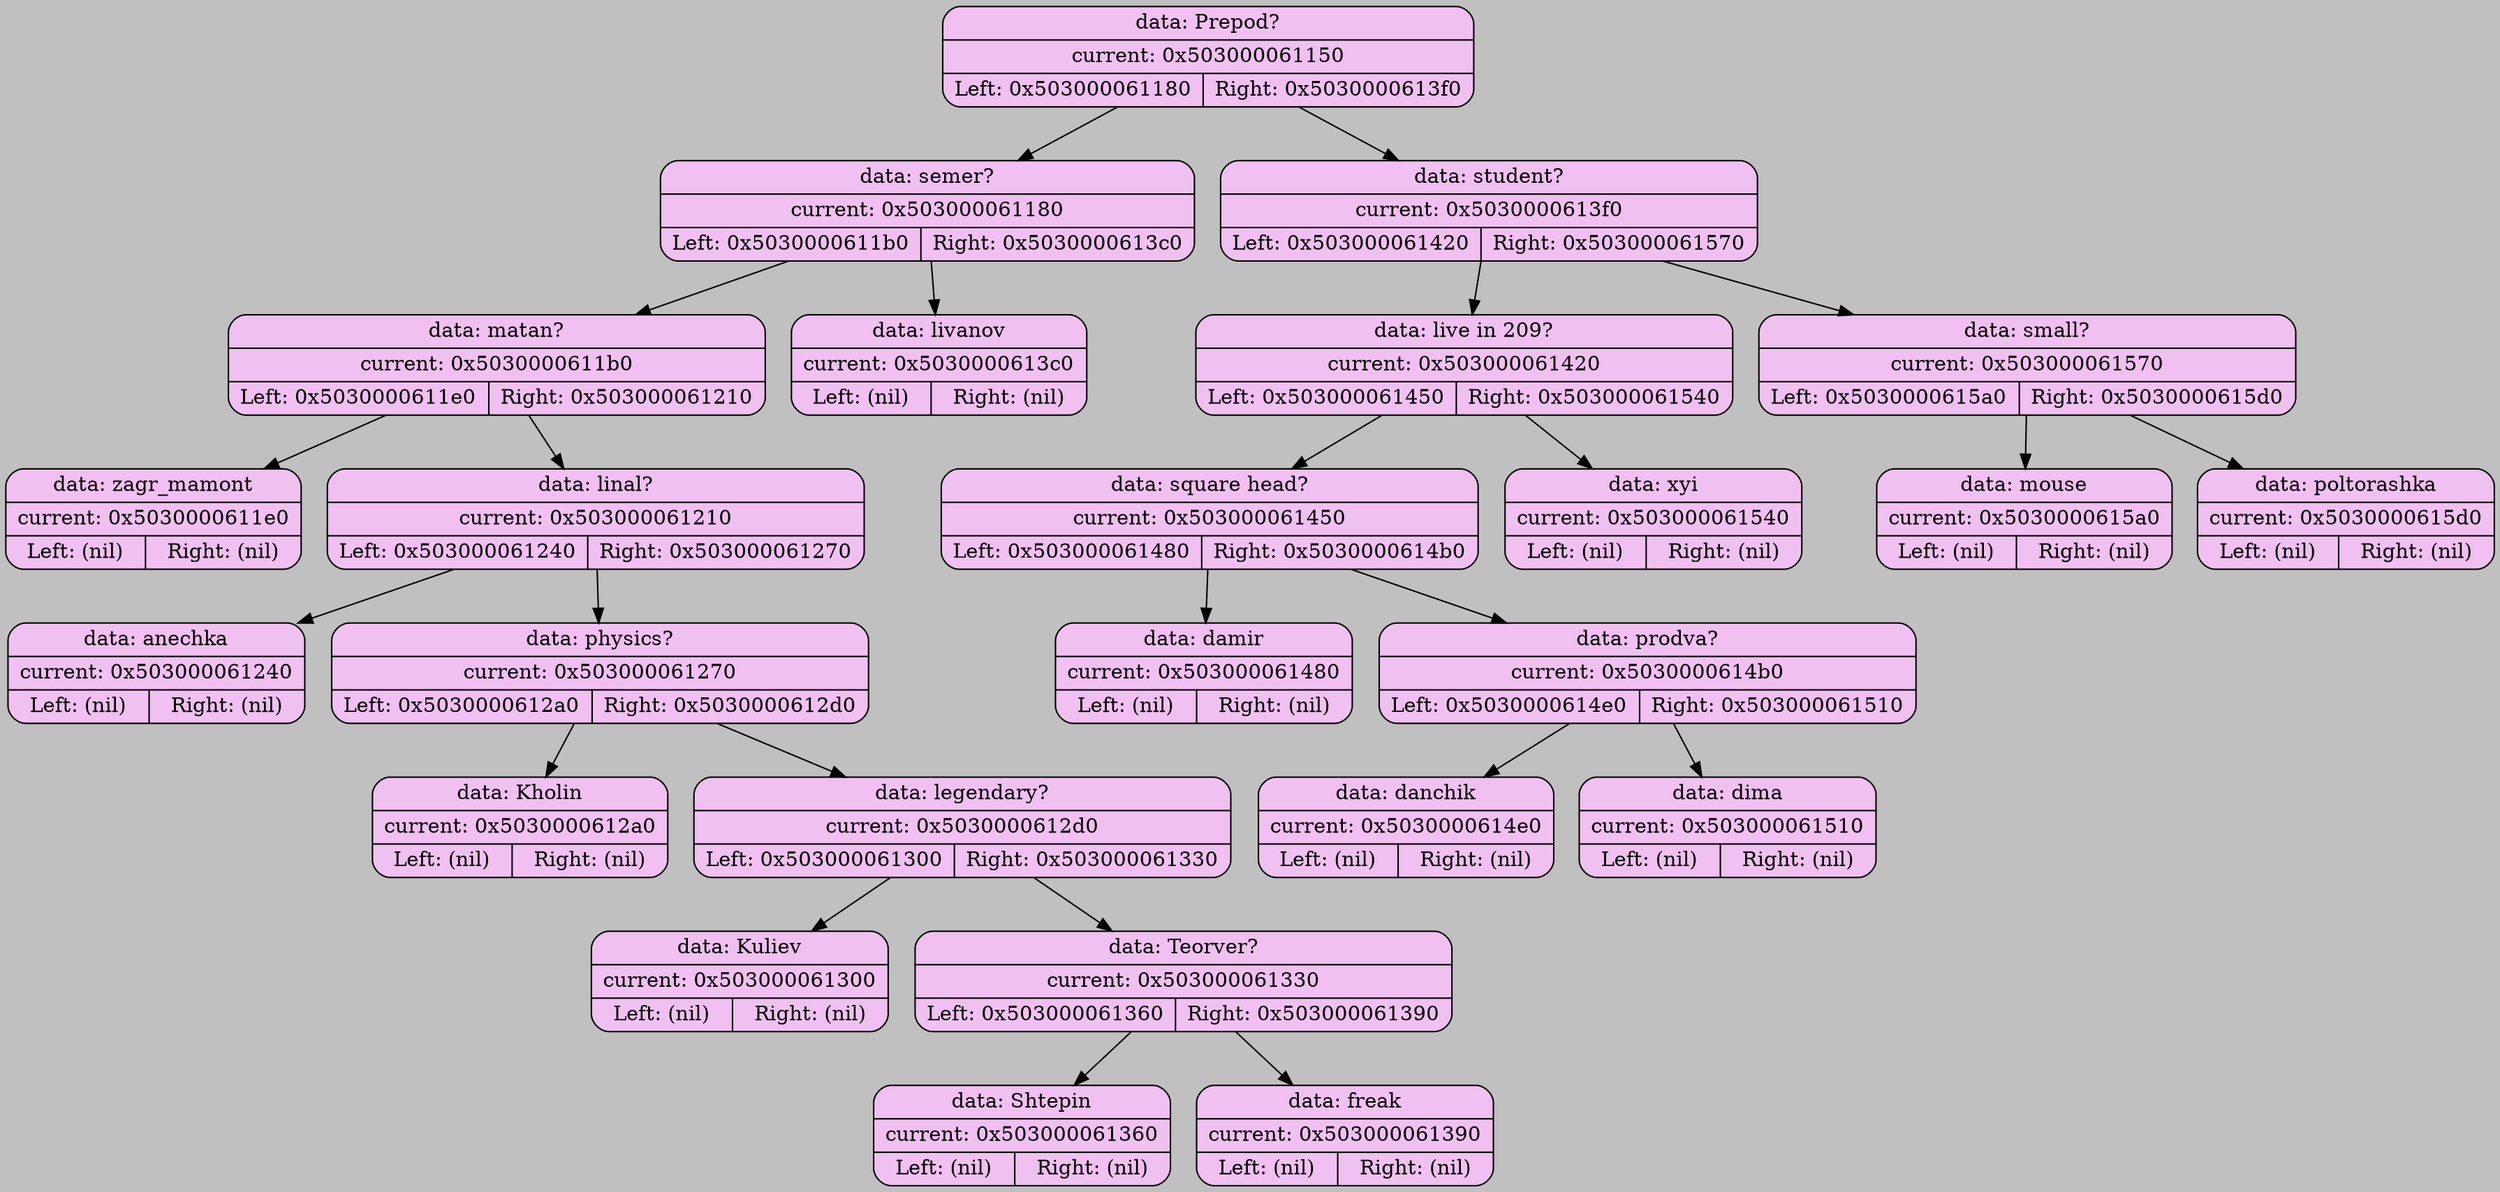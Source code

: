 digraph BinaryTree {
    bgcolor="#C0C0C0";

    node [shape=record];
    "0x503000061150" [shape=Mrecord, style=filled; fillcolor="#F0C0F0"; label="{data: Prepod? | current: 0x503000061150 | { Left: 0x503000061180 | Right: 0x5030000613f0 } }"];
    "0x503000061150" -> "0x503000061180";
    "0x503000061180" [shape=Mrecord, style=filled; fillcolor="#F0C0F0"; label="{data: semer? | current: 0x503000061180 | { Left: 0x5030000611b0 | Right: 0x5030000613c0 } }"];
    "0x503000061180" -> "0x5030000611b0";
    "0x5030000611b0" [shape=Mrecord, style=filled; fillcolor="#F0C0F0"; label="{data: matan? | current: 0x5030000611b0 | { Left: 0x5030000611e0 | Right: 0x503000061210 } }"];
    "0x5030000611b0" -> "0x5030000611e0";
    "0x5030000611e0" [shape=Mrecord, style=filled; fillcolor="#F0C0F0"; label="{data: zagr_mamont | current: 0x5030000611e0 | { Left: (nil) | Right: (nil) } }"];
    "0x5030000611b0" -> "0x503000061210";
    "0x503000061210" [shape=Mrecord, style=filled; fillcolor="#F0C0F0"; label="{data: linal? | current: 0x503000061210 | { Left: 0x503000061240 | Right: 0x503000061270 } }"];
    "0x503000061210" -> "0x503000061240";
    "0x503000061240" [shape=Mrecord, style=filled; fillcolor="#F0C0F0"; label="{data: anechka | current: 0x503000061240 | { Left: (nil) | Right: (nil) } }"];
    "0x503000061210" -> "0x503000061270";
    "0x503000061270" [shape=Mrecord, style=filled; fillcolor="#F0C0F0"; label="{data: physics? | current: 0x503000061270 | { Left: 0x5030000612a0 | Right: 0x5030000612d0 } }"];
    "0x503000061270" -> "0x5030000612a0";
    "0x5030000612a0" [shape=Mrecord, style=filled; fillcolor="#F0C0F0"; label="{data: Kholin | current: 0x5030000612a0 | { Left: (nil) | Right: (nil) } }"];
    "0x503000061270" -> "0x5030000612d0";
    "0x5030000612d0" [shape=Mrecord, style=filled; fillcolor="#F0C0F0"; label="{data: legendary? | current: 0x5030000612d0 | { Left: 0x503000061300 | Right: 0x503000061330 } }"];
    "0x5030000612d0" -> "0x503000061300";
    "0x503000061300" [shape=Mrecord, style=filled; fillcolor="#F0C0F0"; label="{data: Kuliev | current: 0x503000061300 | { Left: (nil) | Right: (nil) } }"];
    "0x5030000612d0" -> "0x503000061330";
    "0x503000061330" [shape=Mrecord, style=filled; fillcolor="#F0C0F0"; label="{data: Teorver? | current: 0x503000061330 | { Left: 0x503000061360 | Right: 0x503000061390 } }"];
    "0x503000061330" -> "0x503000061360";
    "0x503000061360" [shape=Mrecord, style=filled; fillcolor="#F0C0F0"; label="{data: Shtepin | current: 0x503000061360 | { Left: (nil) | Right: (nil) } }"];
    "0x503000061330" -> "0x503000061390";
    "0x503000061390" [shape=Mrecord, style=filled; fillcolor="#F0C0F0"; label="{data: freak | current: 0x503000061390 | { Left: (nil) | Right: (nil) } }"];
    "0x503000061180" -> "0x5030000613c0";
    "0x5030000613c0" [shape=Mrecord, style=filled; fillcolor="#F0C0F0"; label="{data: livanov | current: 0x5030000613c0 | { Left: (nil) | Right: (nil) } }"];
    "0x503000061150" -> "0x5030000613f0";
    "0x5030000613f0" [shape=Mrecord, style=filled; fillcolor="#F0C0F0"; label="{data: student? | current: 0x5030000613f0 | { Left: 0x503000061420 | Right: 0x503000061570 } }"];
    "0x5030000613f0" -> "0x503000061420";
    "0x503000061420" [shape=Mrecord, style=filled; fillcolor="#F0C0F0"; label="{data: live in 209? | current: 0x503000061420 | { Left: 0x503000061450 | Right: 0x503000061540 } }"];
    "0x503000061420" -> "0x503000061450";
    "0x503000061450" [shape=Mrecord, style=filled; fillcolor="#F0C0F0"; label="{data: square head? | current: 0x503000061450 | { Left: 0x503000061480 | Right: 0x5030000614b0 } }"];
    "0x503000061450" -> "0x503000061480";
    "0x503000061480" [shape=Mrecord, style=filled; fillcolor="#F0C0F0"; label="{data: damir | current: 0x503000061480 | { Left: (nil) | Right: (nil) } }"];
    "0x503000061450" -> "0x5030000614b0";
    "0x5030000614b0" [shape=Mrecord, style=filled; fillcolor="#F0C0F0"; label="{data: prodva? | current: 0x5030000614b0 | { Left: 0x5030000614e0 | Right: 0x503000061510 } }"];
    "0x5030000614b0" -> "0x5030000614e0";
    "0x5030000614e0" [shape=Mrecord, style=filled; fillcolor="#F0C0F0"; label="{data: danchik | current: 0x5030000614e0 | { Left: (nil) | Right: (nil) } }"];
    "0x5030000614b0" -> "0x503000061510";
    "0x503000061510" [shape=Mrecord, style=filled; fillcolor="#F0C0F0"; label="{data: dima | current: 0x503000061510 | { Left: (nil) | Right: (nil) } }"];
    "0x503000061420" -> "0x503000061540";
    "0x503000061540" [shape=Mrecord, style=filled; fillcolor="#F0C0F0"; label="{data: xyi | current: 0x503000061540 | { Left: (nil) | Right: (nil) } }"];
    "0x5030000613f0" -> "0x503000061570";
    "0x503000061570" [shape=Mrecord, style=filled; fillcolor="#F0C0F0"; label="{data: small? | current: 0x503000061570 | { Left: 0x5030000615a0 | Right: 0x5030000615d0 } }"];
    "0x503000061570" -> "0x5030000615a0";
    "0x5030000615a0" [shape=Mrecord, style=filled; fillcolor="#F0C0F0"; label="{data: mouse | current: 0x5030000615a0 | { Left: (nil) | Right: (nil) } }"];
    "0x503000061570" -> "0x5030000615d0";
    "0x5030000615d0" [shape=Mrecord, style=filled; fillcolor="#F0C0F0"; label="{data: poltorashka | current: 0x5030000615d0 | { Left: (nil) | Right: (nil) } }"];
}
